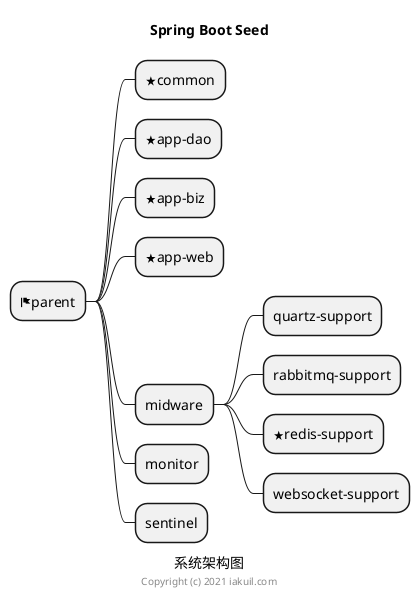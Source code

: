 @startmindmap
caption 系统架构图
title Spring Boot Seed

* <&flag>parent
** <&star>common
** <&star>app-dao
** <&star>app-biz
** <&star>app-web
** midware
*** quartz-support
*** rabbitmq-support
*** <&star>redis-support
*** websocket-support
** monitor
** sentinel

center footer Copyright (c) 2021 iakuil.com
@endmindmap

